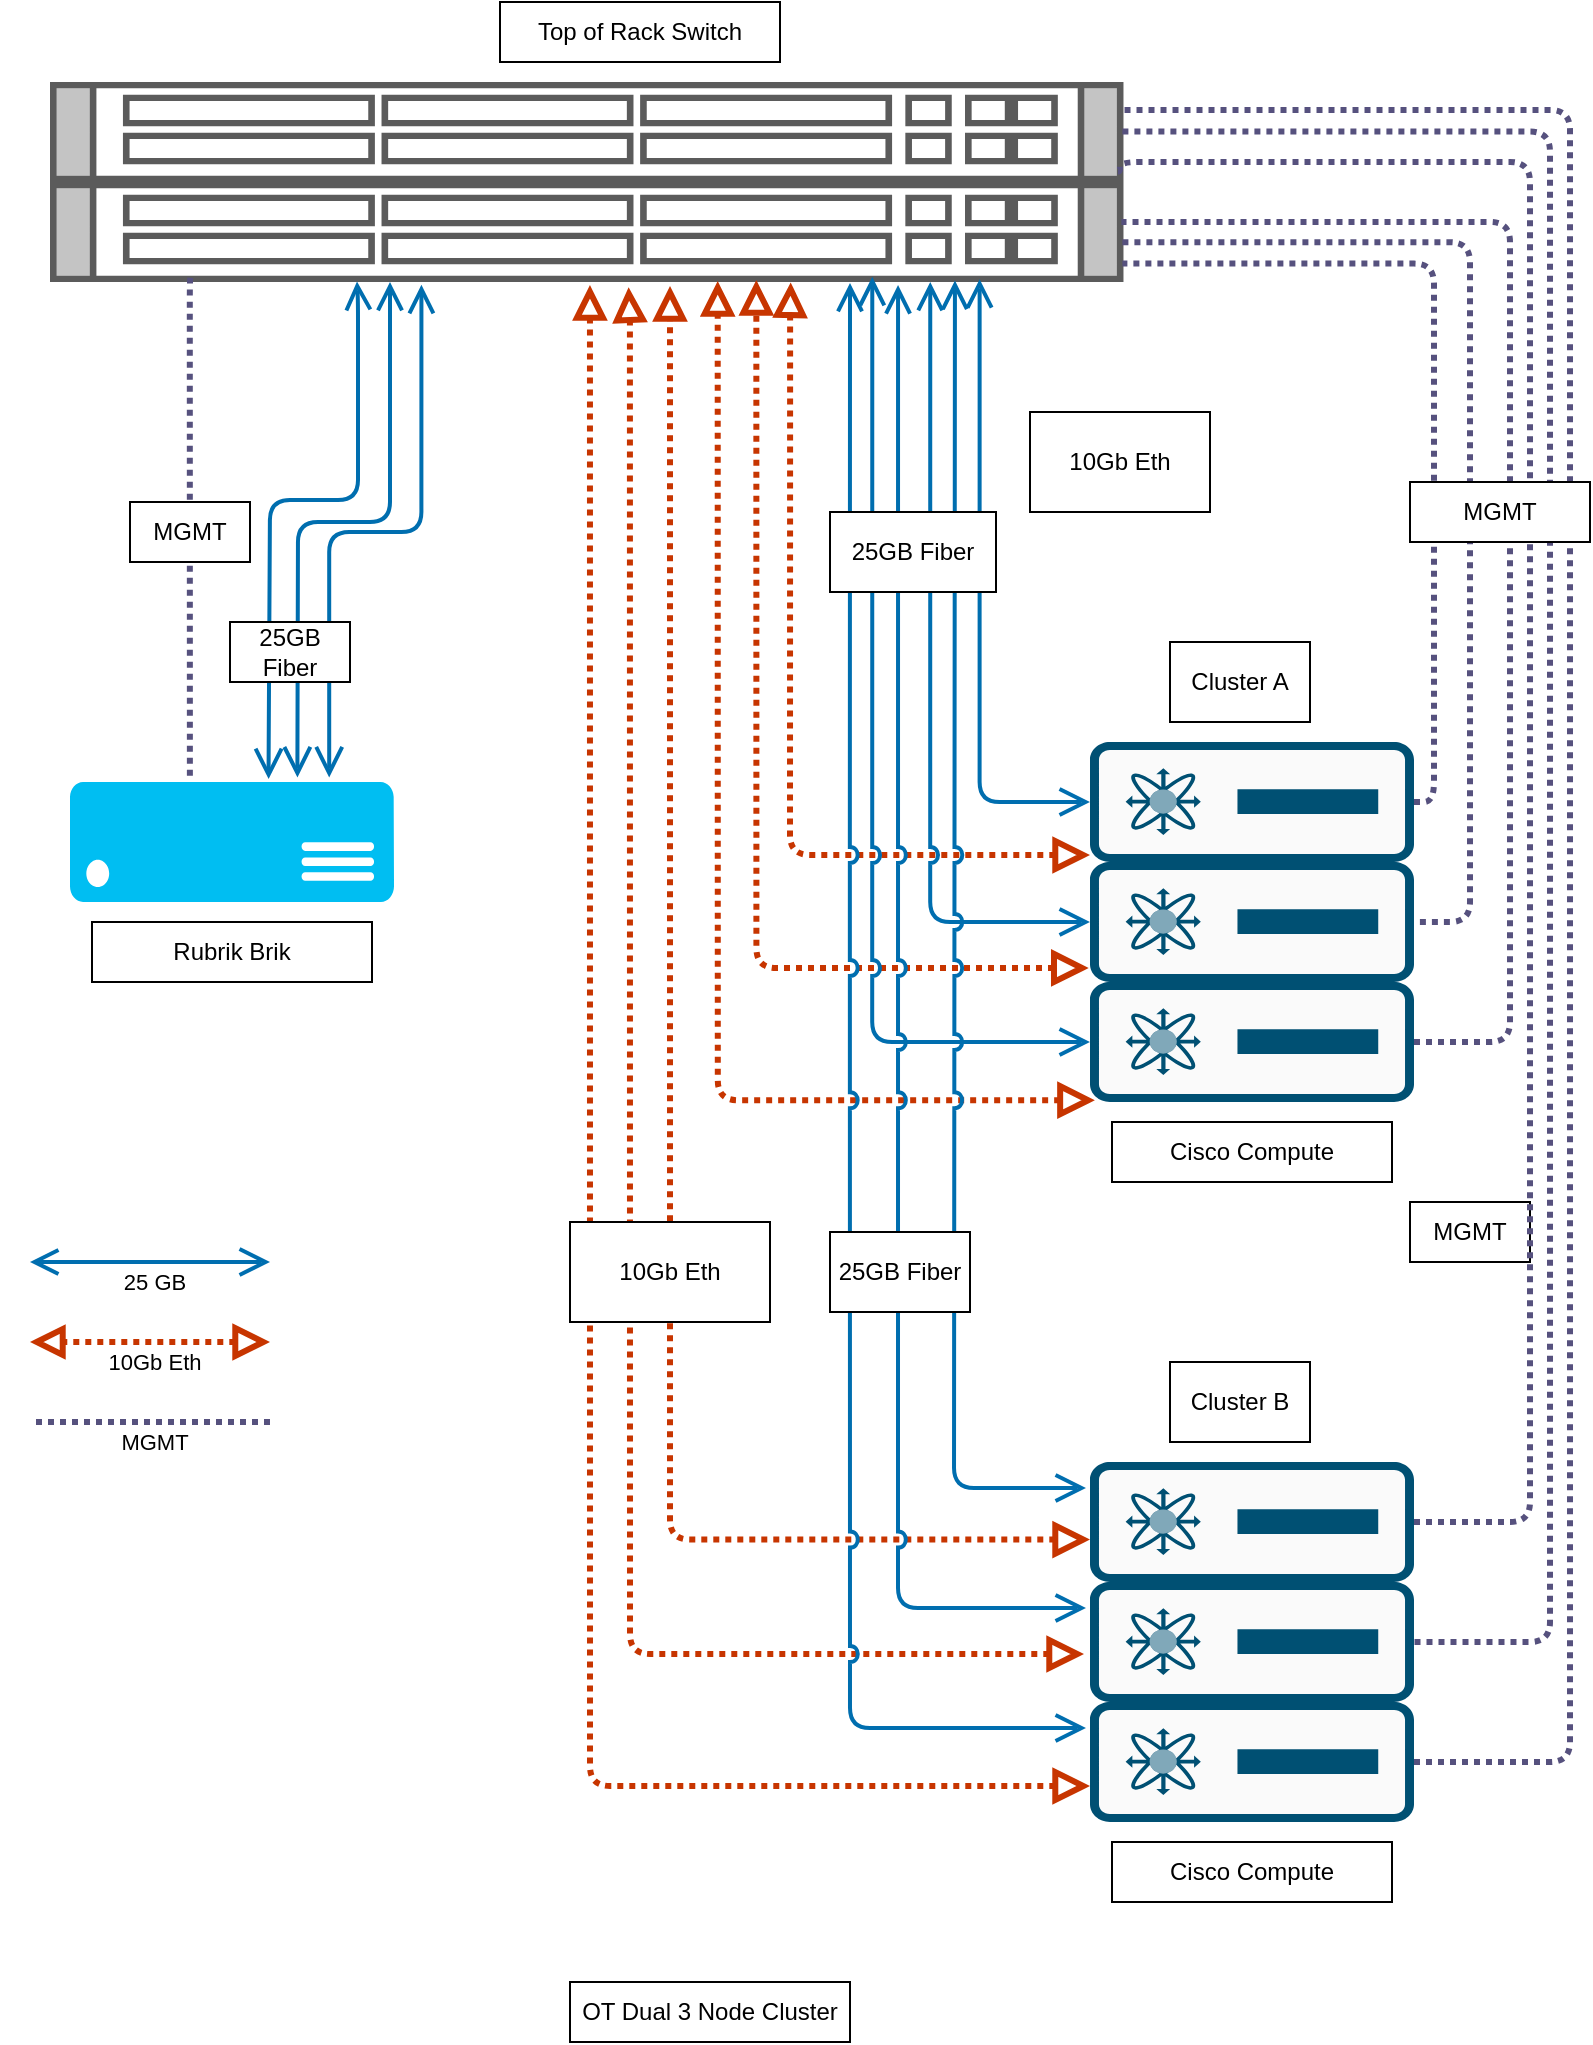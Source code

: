 <mxfile version="28.1.1" pages="2">
  <diagram name="Dual 3-Node Cluster" id="JNO7GrEvXTaNMITTnxWC">
    <mxGraphModel dx="5114" dy="1626" grid="1" gridSize="10" guides="1" tooltips="1" connect="1" arrows="1" fold="1" page="1" pageScale="1" pageWidth="850" pageHeight="1100" math="0" shadow="0">
      <root>
        <mxCell id="0" />
        <mxCell id="1" parent="0" />
        <mxCell id="u-dDMK2dxkakxFX6j91s-5" value="" style="shape=mxgraph.rack.cisco.cisco_catalyst_4948_switch;html=1;labelPosition=right;align=left;spacingLeft=15;dashed=0;shadow=0;fillColor=#ffffff;" parent="1" vertex="1">
          <mxGeometry x="60" y="140" width="536.74" height="50" as="geometry" />
        </mxCell>
        <mxCell id="u-dDMK2dxkakxFX6j91s-7" value="" style="sketch=0;points=[[0.015,0.015,0],[0.985,0.015,0],[0.985,0.985,0],[0.015,0.985,0],[0.25,0,0],[0.5,0,0],[0.75,0,0],[1,0.25,0],[1,0.5,0],[1,0.75,0],[0.75,1,0],[0.5,1,0],[0.25,1,0],[0,0.75,0],[0,0.5,0],[0,0.25,0]];verticalLabelPosition=bottom;html=1;verticalAlign=top;aspect=fixed;align=center;pointerEvents=1;shape=mxgraph.cisco19.rect;prIcon=ucs_c_series_server;fillColor=#FAFAFA;strokeColor=#005073;" parent="1" vertex="1">
          <mxGeometry x="580" y="480" width="162" height="60" as="geometry" />
        </mxCell>
        <mxCell id="u-dDMK2dxkakxFX6j91s-4" value="" style="verticalLabelPosition=bottom;html=1;verticalAlign=top;align=center;strokeColor=none;fillColor=#00BEF2;shape=mxgraph.azure.server;" parent="1" vertex="1">
          <mxGeometry x="70" y="440" width="162" height="60" as="geometry" />
        </mxCell>
        <mxCell id="u-dDMK2dxkakxFX6j91s-8" value="" style="sketch=0;points=[[0.015,0.015,0],[0.985,0.015,0],[0.985,0.985,0],[0.015,0.985,0],[0.25,0,0],[0.5,0,0],[0.75,0,0],[1,0.25,0],[1,0.5,0],[1,0.75,0],[0.75,1,0],[0.5,1,0],[0.25,1,0],[0,0.75,0],[0,0.5,0],[0,0.25,0]];verticalLabelPosition=bottom;html=1;verticalAlign=top;aspect=fixed;align=center;pointerEvents=1;shape=mxgraph.cisco19.rect;prIcon=ucs_c_series_server;fillColor=#FAFAFA;strokeColor=#005073;" parent="1" vertex="1">
          <mxGeometry x="580" y="420" width="162" height="60" as="geometry" />
        </mxCell>
        <mxCell id="u-dDMK2dxkakxFX6j91s-9" value="" style="sketch=0;points=[[0.015,0.015,0],[0.985,0.015,0],[0.985,0.985,0],[0.015,0.985,0],[0.25,0,0],[0.5,0,0],[0.75,0,0],[1,0.25,0],[1,0.5,0],[1,0.75,0],[0.75,1,0],[0.5,1,0],[0.25,1,0],[0,0.75,0],[0,0.5,0],[0,0.25,0]];verticalLabelPosition=bottom;html=1;verticalAlign=top;aspect=fixed;align=center;pointerEvents=1;shape=mxgraph.cisco19.rect;prIcon=ucs_c_series_server;fillColor=#FAFAFA;strokeColor=#005073;" parent="1" vertex="1">
          <mxGeometry x="580" y="540" width="162" height="60" as="geometry" />
        </mxCell>
        <mxCell id="u-dDMK2dxkakxFX6j91s-10" value="" style="endArrow=open;startArrow=open;html=1;rounded=1;fillColor=#1ba1e2;strokeColor=#006EAF;strokeWidth=2;startFill=0;endFill=0;elbow=vertical;entryX=0.346;entryY=1.028;entryDx=0;entryDy=0;entryPerimeter=0;edgeStyle=orthogonalEdgeStyle;flowAnimation=0;curved=0;startSize=11;endSize=10;sourcePerimeterSpacing=0;exitX=0.8;exitY=-0.038;exitDx=0;exitDy=0;exitPerimeter=0;" parent="1" source="u-dDMK2dxkakxFX6j91s-4" target="u-dDMK2dxkakxFX6j91s-5" edge="1">
          <mxGeometry width="50" height="50" relative="1" as="geometry">
            <mxPoint x="200" y="420" as="sourcePoint" />
            <mxPoint x="310" y="270" as="targetPoint" />
          </mxGeometry>
        </mxCell>
        <mxCell id="u-dDMK2dxkakxFX6j91s-21" value="" style="endArrow=none;startArrow=none;html=1;rounded=1;fillColor=#d0cee2;strokeColor=#56517e;strokeWidth=3;startFill=0;endFill=0;elbow=vertical;flowAnimation=0;entryX=0.999;entryY=0.816;entryDx=0;entryDy=0;entryPerimeter=0;startSize=11;endSize=10;sourcePerimeterSpacing=0;dashed=1;dashPattern=1 1;edgeStyle=orthogonalEdgeStyle;exitX=1;exitY=0.5;exitDx=0;exitDy=0;exitPerimeter=0;" parent="1" source="u-dDMK2dxkakxFX6j91s-8" target="u-dDMK2dxkakxFX6j91s-5" edge="1">
          <mxGeometry width="50" height="50" relative="1" as="geometry">
            <mxPoint x="760" y="300" as="sourcePoint" />
            <mxPoint x="640" y="300" as="targetPoint" />
          </mxGeometry>
        </mxCell>
        <mxCell id="u-dDMK2dxkakxFX6j91s-23" value="" style="endArrow=open;startArrow=open;html=1;rounded=1;fillColor=#1ba1e2;strokeColor=#006EAF;strokeWidth=2;startFill=0;endFill=0;elbow=vertical;flowAnimation=0;entryX=0.866;entryY=0.972;entryDx=0;entryDy=0;entryPerimeter=0;startSize=11;endSize=10;sourcePerimeterSpacing=0;" parent="1" edge="1">
          <mxGeometry width="50" height="50" relative="1" as="geometry">
            <mxPoint x="170" y="680" as="sourcePoint" />
            <mxPoint x="50" y="680" as="targetPoint" />
          </mxGeometry>
        </mxCell>
        <mxCell id="u-dDMK2dxkakxFX6j91s-24" value="25 GB" style="edgeLabel;html=1;align=center;verticalAlign=middle;resizable=0;points=[];" parent="u-dDMK2dxkakxFX6j91s-23" vertex="1" connectable="0">
          <mxGeometry x="0.267" y="-1" relative="1" as="geometry">
            <mxPoint x="18" y="11" as="offset" />
          </mxGeometry>
        </mxCell>
        <mxCell id="u-dDMK2dxkakxFX6j91s-25" value="" style="endArrow=block;startArrow=block;html=1;rounded=1;fillColor=#fa6800;strokeColor=#C73500;strokeWidth=3;startFill=0;endFill=0;elbow=vertical;flowAnimation=0;entryX=0.866;entryY=0.972;entryDx=0;entryDy=0;entryPerimeter=0;startSize=11;endSize=10;sourcePerimeterSpacing=0;dashed=1;dashPattern=1 1;" parent="1" edge="1">
          <mxGeometry width="50" height="50" relative="1" as="geometry">
            <mxPoint x="170" y="720" as="sourcePoint" />
            <mxPoint x="50" y="720" as="targetPoint" />
          </mxGeometry>
        </mxCell>
        <mxCell id="u-dDMK2dxkakxFX6j91s-26" value="10Gb Eth" style="edgeLabel;html=1;align=center;verticalAlign=middle;resizable=0;points=[];" parent="u-dDMK2dxkakxFX6j91s-25" vertex="1" connectable="0">
          <mxGeometry x="0.467" y="-3" relative="1" as="geometry">
            <mxPoint x="30" y="13" as="offset" />
          </mxGeometry>
        </mxCell>
        <mxCell id="u-dDMK2dxkakxFX6j91s-27" value="" style="endArrow=none;startArrow=none;html=1;rounded=1;fillColor=#d0cee2;strokeColor=#56517e;strokeWidth=3;startFill=0;endFill=0;elbow=vertical;flowAnimation=0;entryX=0.866;entryY=0.972;entryDx=0;entryDy=0;entryPerimeter=0;startSize=11;endSize=10;sourcePerimeterSpacing=0;dashed=1;dashPattern=1 1;" parent="1" edge="1">
          <mxGeometry width="50" height="50" relative="1" as="geometry">
            <mxPoint x="170" y="760" as="sourcePoint" />
            <mxPoint x="50" y="760" as="targetPoint" />
          </mxGeometry>
        </mxCell>
        <mxCell id="u-dDMK2dxkakxFX6j91s-28" value="MGMT" style="edgeLabel;html=1;align=center;verticalAlign=middle;resizable=0;points=[];" parent="u-dDMK2dxkakxFX6j91s-27" vertex="1" connectable="0">
          <mxGeometry x="0.467" y="-3" relative="1" as="geometry">
            <mxPoint x="30" y="13" as="offset" />
          </mxGeometry>
        </mxCell>
        <mxCell id="u-dDMK2dxkakxFX6j91s-29" value="" style="endArrow=none;startArrow=none;html=1;rounded=1;fillColor=#d0cee2;strokeColor=#56517e;strokeWidth=3;startFill=0;endFill=0;elbow=vertical;flowAnimation=0;entryX=1;entryY=0.5;entryDx=0;entryDy=0;entryPerimeter=0;startSize=11;endSize=10;sourcePerimeterSpacing=0;dashed=1;dashPattern=1 1;edgeStyle=orthogonalEdgeStyle;exitX=0.999;exitY=0.602;exitDx=0;exitDy=0;exitPerimeter=0;" parent="1" source="u-dDMK2dxkakxFX6j91s-5" target="u-dDMK2dxkakxFX6j91s-7" edge="1">
          <mxGeometry width="50" height="50" relative="1" as="geometry">
            <mxPoint x="835" y="714" as="sourcePoint" />
            <mxPoint x="690" y="440" as="targetPoint" />
            <Array as="points">
              <mxPoint x="770" y="170" />
              <mxPoint x="770" y="510" />
            </Array>
          </mxGeometry>
        </mxCell>
        <mxCell id="u-dDMK2dxkakxFX6j91s-30" value="" style="endArrow=none;startArrow=none;html=1;rounded=1;fillColor=#d0cee2;strokeColor=#56517e;strokeWidth=3;startFill=0;endFill=0;elbow=vertical;flowAnimation=0;entryX=0.998;entryY=0.405;entryDx=0;entryDy=0;entryPerimeter=0;startSize=11;endSize=10;sourcePerimeterSpacing=0;dashed=1;dashPattern=1 1;edgeStyle=orthogonalEdgeStyle;exitX=1;exitY=0.5;exitDx=0;exitDy=0;exitPerimeter=0;" parent="1" source="u-dDMK2dxkakxFX6j91s-9" target="u-dDMK2dxkakxFX6j91s-5" edge="1">
          <mxGeometry width="50" height="50" relative="1" as="geometry">
            <mxPoint x="760" y="530" as="sourcePoint" />
            <mxPoint x="905" y="873" as="targetPoint" />
            <Array as="points">
              <mxPoint x="790" y="570" />
              <mxPoint x="790" y="160" />
              <mxPoint x="596" y="160" />
            </Array>
          </mxGeometry>
        </mxCell>
        <mxCell id="u-dDMK2dxkakxFX6j91s-35" value="" style="endArrow=block;startArrow=block;html=1;rounded=1;fillColor=#fa6800;strokeColor=#C73500;strokeWidth=3;startFill=0;endFill=0;elbow=vertical;flowAnimation=0;startSize=11;endSize=10;sourcePerimeterSpacing=0;dashed=1;dashPattern=1 1;exitX=0.015;exitY=0.985;exitDx=0;exitDy=0;exitPerimeter=0;edgeStyle=orthogonalEdgeStyle;entryX=0.622;entryY=0.991;entryDx=0;entryDy=0;entryPerimeter=0;" parent="1" source="u-dDMK2dxkakxFX6j91s-9" target="u-dDMK2dxkakxFX6j91s-5" edge="1">
          <mxGeometry width="50" height="50" relative="1" as="geometry">
            <mxPoint x="610" y="700" as="sourcePoint" />
            <mxPoint x="420" y="600" as="targetPoint" />
            <Array as="points">
              <mxPoint x="394" y="599" />
            </Array>
          </mxGeometry>
        </mxCell>
        <mxCell id="u-dDMK2dxkakxFX6j91s-37" value="" style="endArrow=block;startArrow=block;html=1;rounded=1;fillColor=#fa6800;strokeColor=#C73500;strokeWidth=3;startFill=0;endFill=0;elbow=vertical;flowAnimation=0;startSize=11;endSize=10;sourcePerimeterSpacing=0;dashed=1;dashPattern=1 1;edgeStyle=orthogonalEdgeStyle;exitX=-0.004;exitY=0.883;exitDx=0;exitDy=0;exitPerimeter=0;jumpStyle=arc;jumpSize=8;entryX=0.658;entryY=0.981;entryDx=0;entryDy=0;entryPerimeter=0;" parent="1" source="u-dDMK2dxkakxFX6j91s-7" edge="1" target="u-dDMK2dxkakxFX6j91s-5">
          <mxGeometry width="50" height="50" relative="1" as="geometry">
            <mxPoint x="620" y="690" as="sourcePoint" />
            <mxPoint x="390" y="190" as="targetPoint" />
            <Array as="points">
              <mxPoint x="413" y="533" />
            </Array>
          </mxGeometry>
        </mxCell>
        <mxCell id="u-dDMK2dxkakxFX6j91s-39" value="" style="endArrow=block;startArrow=block;html=1;rounded=1;fillColor=#fa6800;strokeColor=#C73500;strokeWidth=3;startFill=0;endFill=0;elbow=vertical;flowAnimation=0;startSize=11;endSize=10;sourcePerimeterSpacing=0;dashed=1;dashPattern=1 1;edgeStyle=orthogonalEdgeStyle;exitX=-0.004;exitY=0.883;exitDx=0;exitDy=0;exitPerimeter=0;jumpStyle=arc;jumpSize=8;entryX=0.69;entryY=1.004;entryDx=0;entryDy=0;entryPerimeter=0;" parent="1" target="u-dDMK2dxkakxFX6j91s-5" edge="1">
          <mxGeometry width="50" height="50" relative="1" as="geometry">
            <mxPoint x="580" y="476.5" as="sourcePoint" />
            <mxPoint x="420" y="210" as="targetPoint" />
            <Array as="points">
              <mxPoint x="430" y="476" />
              <mxPoint x="430" y="210" />
              <mxPoint x="430" y="210" />
            </Array>
          </mxGeometry>
        </mxCell>
        <mxCell id="u-dDMK2dxkakxFX6j91s-44" value="Top of Rack Switch" style="text;html=1;align=center;verticalAlign=middle;whiteSpace=wrap;rounded=0;fillColor=default;strokeColor=default;" parent="1" vertex="1">
          <mxGeometry x="285" y="50" width="140" height="30" as="geometry" />
        </mxCell>
        <mxCell id="u-dDMK2dxkakxFX6j91s-45" value="Rubrik Brik" style="text;html=1;align=center;verticalAlign=middle;whiteSpace=wrap;rounded=0;fillColor=default;strokeColor=default;" parent="1" vertex="1">
          <mxGeometry x="81" y="510" width="140" height="30" as="geometry" />
        </mxCell>
        <mxCell id="u-dDMK2dxkakxFX6j91s-46" value="" style="endArrow=none;startArrow=none;html=1;rounded=1;fillColor=#d0cee2;strokeColor=#56517e;strokeWidth=3;startFill=0;endFill=0;elbow=vertical;flowAnimation=0;entryX=0.131;entryY=0.938;entryDx=0;entryDy=0;entryPerimeter=0;startSize=11;endSize=10;sourcePerimeterSpacing=0;dashed=1;dashPattern=1 1;edgeStyle=orthogonalEdgeStyle;exitX=0.37;exitY=-0.052;exitDx=0;exitDy=0;exitPerimeter=0;" parent="1" source="u-dDMK2dxkakxFX6j91s-4" target="u-dDMK2dxkakxFX6j91s-5" edge="1">
          <mxGeometry width="50" height="50" relative="1" as="geometry">
            <mxPoint x="266" y="459" as="sourcePoint" />
            <mxPoint x="120" y="190" as="targetPoint" />
            <Array as="points">
              <mxPoint x="130" y="190" />
              <mxPoint x="130" y="190" />
            </Array>
          </mxGeometry>
        </mxCell>
        <mxCell id="u-dDMK2dxkakxFX6j91s-47" value="MGMT" style="text;html=1;align=center;verticalAlign=middle;whiteSpace=wrap;rounded=0;fillColor=default;strokeColor=default;" parent="1" vertex="1">
          <mxGeometry x="100" y="300" width="60" height="30" as="geometry" />
        </mxCell>
        <mxCell id="u-dDMK2dxkakxFX6j91s-48" value="Cisco Compute" style="text;html=1;align=center;verticalAlign=middle;whiteSpace=wrap;rounded=0;fillColor=default;strokeColor=default;" parent="1" vertex="1">
          <mxGeometry x="591" y="610" width="140" height="30" as="geometry" />
        </mxCell>
        <mxCell id="ay5W3y9Yk8GJj0EnloQ6-1" value="" style="endArrow=open;startArrow=open;html=1;rounded=1;fillColor=#1ba1e2;strokeColor=#006EAF;strokeWidth=2;startFill=0;endFill=0;elbow=vertical;edgeStyle=orthogonalEdgeStyle;flowAnimation=0;curved=0;startSize=11;endSize=10;sourcePerimeterSpacing=0;exitX=0.702;exitY=-0.038;exitDx=0;exitDy=0;exitPerimeter=0;" edge="1" parent="1" source="u-dDMK2dxkakxFX6j91s-4">
          <mxGeometry width="50" height="50" relative="1" as="geometry">
            <mxPoint x="180" y="430" as="sourcePoint" />
            <mxPoint x="230" y="190" as="targetPoint" />
            <Array as="points">
              <mxPoint x="184" y="430" />
              <mxPoint x="184" y="430" />
              <mxPoint x="184" y="310" />
              <mxPoint x="230" y="310" />
            </Array>
          </mxGeometry>
        </mxCell>
        <mxCell id="ay5W3y9Yk8GJj0EnloQ6-2" value="" style="endArrow=open;startArrow=open;html=1;rounded=1;fillColor=#1ba1e2;strokeColor=#006EAF;strokeWidth=2;startFill=0;endFill=0;elbow=vertical;entryX=0.286;entryY=0.995;entryDx=0;entryDy=0;entryPerimeter=0;edgeStyle=orthogonalEdgeStyle;flowAnimation=0;curved=0;startSize=11;endSize=10;sourcePerimeterSpacing=0;exitX=0.613;exitY=-0.024;exitDx=0;exitDy=0;exitPerimeter=0;" edge="1" parent="1" source="u-dDMK2dxkakxFX6j91s-4" target="u-dDMK2dxkakxFX6j91s-5">
          <mxGeometry width="50" height="50" relative="1" as="geometry">
            <mxPoint x="160" y="429" as="sourcePoint" />
            <mxPoint x="210" y="190" as="targetPoint" />
            <Array as="points">
              <mxPoint x="169" y="430" />
              <mxPoint x="170" y="430" />
              <mxPoint x="170" y="299" />
              <mxPoint x="214" y="299" />
              <mxPoint x="214" y="200" />
              <mxPoint x="214" y="200" />
            </Array>
          </mxGeometry>
        </mxCell>
        <mxCell id="u-dDMK2dxkakxFX6j91s-32" value="25GB Fiber" style="text;html=1;align=center;verticalAlign=middle;whiteSpace=wrap;rounded=0;fillColor=default;strokeColor=default;" parent="1" vertex="1">
          <mxGeometry x="150" y="360" width="60" height="30" as="geometry" />
        </mxCell>
        <mxCell id="ay5W3y9Yk8GJj0EnloQ6-3" value="Cluster A" style="text;html=1;align=center;verticalAlign=middle;whiteSpace=wrap;rounded=0;rotation=0;fillColor=default;strokeColor=default;" vertex="1" parent="1">
          <mxGeometry x="620" y="370" width="70" height="40" as="geometry" />
        </mxCell>
        <mxCell id="ay5W3y9Yk8GJj0EnloQ6-4" value="" style="sketch=0;points=[[0.015,0.015,0],[0.985,0.015,0],[0.985,0.985,0],[0.015,0.985,0],[0.25,0,0],[0.5,0,0],[0.75,0,0],[1,0.25,0],[1,0.5,0],[1,0.75,0],[0.75,1,0],[0.5,1,0],[0.25,1,0],[0,0.75,0],[0,0.5,0],[0,0.25,0]];verticalLabelPosition=bottom;html=1;verticalAlign=top;aspect=fixed;align=center;pointerEvents=1;shape=mxgraph.cisco19.rect;prIcon=ucs_c_series_server;fillColor=#FAFAFA;strokeColor=#005073;" vertex="1" parent="1">
          <mxGeometry x="580" y="840" width="162" height="60" as="geometry" />
        </mxCell>
        <mxCell id="ay5W3y9Yk8GJj0EnloQ6-5" value="" style="sketch=0;points=[[0.015,0.015,0],[0.985,0.015,0],[0.985,0.985,0],[0.015,0.985,0],[0.25,0,0],[0.5,0,0],[0.75,0,0],[1,0.25,0],[1,0.5,0],[1,0.75,0],[0.75,1,0],[0.5,1,0],[0.25,1,0],[0,0.75,0],[0,0.5,0],[0,0.25,0]];verticalLabelPosition=bottom;html=1;verticalAlign=top;aspect=fixed;align=center;pointerEvents=1;shape=mxgraph.cisco19.rect;prIcon=ucs_c_series_server;fillColor=#FAFAFA;strokeColor=#005073;" vertex="1" parent="1">
          <mxGeometry x="580" y="780" width="162" height="60" as="geometry" />
        </mxCell>
        <mxCell id="ay5W3y9Yk8GJj0EnloQ6-6" value="" style="sketch=0;points=[[0.015,0.015,0],[0.985,0.015,0],[0.985,0.985,0],[0.015,0.985,0],[0.25,0,0],[0.5,0,0],[0.75,0,0],[1,0.25,0],[1,0.5,0],[1,0.75,0],[0.75,1,0],[0.5,1,0],[0.25,1,0],[0,0.75,0],[0,0.5,0],[0,0.25,0]];verticalLabelPosition=bottom;html=1;verticalAlign=top;aspect=fixed;align=center;pointerEvents=1;shape=mxgraph.cisco19.rect;prIcon=ucs_c_series_server;fillColor=#FAFAFA;strokeColor=#005073;" vertex="1" parent="1">
          <mxGeometry x="580" y="900" width="162" height="60" as="geometry" />
        </mxCell>
        <mxCell id="ay5W3y9Yk8GJj0EnloQ6-8" value="MGMT" style="text;html=1;align=center;verticalAlign=middle;whiteSpace=wrap;rounded=0;fillColor=default;strokeColor=default;" vertex="1" parent="1">
          <mxGeometry x="740" y="650" width="60" height="30" as="geometry" />
        </mxCell>
        <mxCell id="ay5W3y9Yk8GJj0EnloQ6-10" value="Cisco Compute" style="text;html=1;align=center;verticalAlign=middle;whiteSpace=wrap;rounded=0;fillColor=default;strokeColor=default;" vertex="1" parent="1">
          <mxGeometry x="591" y="970" width="140" height="30" as="geometry" />
        </mxCell>
        <mxCell id="ay5W3y9Yk8GJj0EnloQ6-11" value="Cluster B" style="text;html=1;align=center;verticalAlign=middle;whiteSpace=wrap;rounded=0;rotation=0;fillColor=default;strokeColor=default;" vertex="1" parent="1">
          <mxGeometry x="620" y="730" width="70" height="40" as="geometry" />
        </mxCell>
        <mxCell id="ay5W3y9Yk8GJj0EnloQ6-15" value="" style="endArrow=block;startArrow=block;html=1;rounded=1;fillColor=#fa6800;strokeColor=#C73500;strokeWidth=3;startFill=0;endFill=0;elbow=vertical;flowAnimation=0;startSize=11;endSize=10;sourcePerimeterSpacing=0;dashed=1;dashPattern=1 1;exitX=0.015;exitY=0.985;exitDx=0;exitDy=0;exitPerimeter=0;edgeStyle=orthogonalEdgeStyle;entryX=0.503;entryY=1.031;entryDx=0;entryDy=0;entryPerimeter=0;" edge="1" parent="1" target="u-dDMK2dxkakxFX6j91s-5">
          <mxGeometry width="50" height="50" relative="1" as="geometry">
            <mxPoint x="580" y="942" as="sourcePoint" />
            <mxPoint x="348" y="534" as="targetPoint" />
            <Array as="points">
              <mxPoint x="330" y="942" />
            </Array>
          </mxGeometry>
        </mxCell>
        <mxCell id="ay5W3y9Yk8GJj0EnloQ6-16" value="" style="endArrow=block;startArrow=block;html=1;rounded=1;fillColor=#fa6800;strokeColor=#C73500;strokeWidth=3;startFill=0;endFill=0;elbow=vertical;flowAnimation=0;startSize=11;endSize=10;sourcePerimeterSpacing=0;dashed=1;dashPattern=1 1;edgeStyle=orthogonalEdgeStyle;exitX=-0.004;exitY=0.883;exitDx=0;exitDy=0;exitPerimeter=0;jumpStyle=arc;jumpSize=8;entryX=0.539;entryY=1.053;entryDx=0;entryDy=0;entryPerimeter=0;" edge="1" parent="1" target="u-dDMK2dxkakxFX6j91s-5">
          <mxGeometry width="50" height="50" relative="1" as="geometry">
            <mxPoint x="577" y="876" as="sourcePoint" />
            <mxPoint x="290" y="260" as="targetPoint" />
            <Array as="points">
              <mxPoint x="350" y="876" />
              <mxPoint x="350" y="210" />
              <mxPoint x="349" y="210" />
            </Array>
          </mxGeometry>
        </mxCell>
        <mxCell id="ay5W3y9Yk8GJj0EnloQ6-17" value="" style="endArrow=block;startArrow=block;html=1;rounded=1;fillColor=#fa6800;strokeColor=#C73500;strokeWidth=3;startFill=0;endFill=0;elbow=vertical;flowAnimation=0;startSize=11;endSize=10;sourcePerimeterSpacing=0;dashed=1;dashPattern=1 1;edgeStyle=orthogonalEdgeStyle;exitX=-0.004;exitY=0.883;exitDx=0;exitDy=0;exitPerimeter=0;jumpStyle=arc;jumpSize=8;" edge="1" parent="1">
          <mxGeometry width="50" height="50" relative="1" as="geometry">
            <mxPoint x="580" y="818.8" as="sourcePoint" />
            <mxPoint x="370" y="192" as="targetPoint" />
            <Array as="points">
              <mxPoint x="370" y="819" />
            </Array>
          </mxGeometry>
        </mxCell>
        <mxCell id="u-dDMK2dxkakxFX6j91s-43" value="10Gb Eth" style="text;html=1;align=center;verticalAlign=middle;whiteSpace=wrap;rounded=0;fillColor=default;strokeColor=default;" parent="1" vertex="1">
          <mxGeometry x="550" y="255" width="90" height="50" as="geometry" />
        </mxCell>
        <mxCell id="ay5W3y9Yk8GJj0EnloQ6-9" value="10Gb Eth" style="text;html=1;align=center;verticalAlign=middle;whiteSpace=wrap;rounded=0;fillColor=default;strokeColor=default;" vertex="1" parent="1">
          <mxGeometry x="320" y="660" width="100" height="50" as="geometry" />
        </mxCell>
        <mxCell id="u-dDMK2dxkakxFX6j91s-11" value="" style="endArrow=open;startArrow=open;html=1;rounded=1;fillColor=#1ba1e2;strokeColor=#006EAF;strokeWidth=2;startFill=0;endFill=0;elbow=vertical;edgeStyle=orthogonalEdgeStyle;flowAnimation=0;curved=0;exitX=0;exitY=0.5;exitDx=0;exitDy=0;exitPerimeter=0;entryX=0.866;entryY=0.972;entryDx=0;entryDy=0;entryPerimeter=0;startSize=11;endSize=10;sourcePerimeterSpacing=0;" parent="1" source="u-dDMK2dxkakxFX6j91s-8" target="u-dDMK2dxkakxFX6j91s-5" edge="1">
          <mxGeometry width="50" height="50" relative="1" as="geometry">
            <mxPoint x="300" y="565" as="sourcePoint" />
            <mxPoint x="370" y="210" as="targetPoint" />
          </mxGeometry>
        </mxCell>
        <mxCell id="u-dDMK2dxkakxFX6j91s-12" value="" style="endArrow=open;startArrow=open;html=1;rounded=1;fillColor=#1ba1e2;strokeColor=#006EAF;strokeWidth=2;startFill=0;endFill=0;elbow=vertical;edgeStyle=orthogonalEdgeStyle;flowAnimation=0;curved=0;exitX=0;exitY=0.5;exitDx=0;exitDy=0;exitPerimeter=0;entryX=0.82;entryY=1;entryDx=0;entryDy=0;entryPerimeter=0;startSize=11;endSize=10;sourcePerimeterSpacing=0;jumpStyle=arc;" parent="1" source="u-dDMK2dxkakxFX6j91s-7" target="u-dDMK2dxkakxFX6j91s-5" edge="1">
          <mxGeometry width="50" height="50" relative="1" as="geometry">
            <mxPoint x="475" y="621" as="sourcePoint" />
            <mxPoint x="420" y="360" as="targetPoint" />
          </mxGeometry>
        </mxCell>
        <mxCell id="u-dDMK2dxkakxFX6j91s-13" value="" style="endArrow=open;startArrow=open;html=1;rounded=1;fillColor=#1ba1e2;strokeColor=#006EAF;strokeWidth=2;startFill=0;endFill=0;elbow=vertical;edgeStyle=orthogonalEdgeStyle;flowAnimation=0;curved=0;exitX=0;exitY=0.5;exitDx=0;exitDy=0;exitPerimeter=0;entryX=0.766;entryY=0.948;entryDx=0;entryDy=0;entryPerimeter=0;startSize=11;endSize=10;sourcePerimeterSpacing=0;jumpStyle=arc;" parent="1" source="u-dDMK2dxkakxFX6j91s-9" target="u-dDMK2dxkakxFX6j91s-5" edge="1">
          <mxGeometry width="50" height="50" relative="1" as="geometry">
            <mxPoint x="530" y="850" as="sourcePoint" />
            <mxPoint x="470" y="340" as="targetPoint" />
          </mxGeometry>
        </mxCell>
        <mxCell id="ay5W3y9Yk8GJj0EnloQ6-12" value="" style="endArrow=open;startArrow=open;html=1;rounded=1;fillColor=#1ba1e2;strokeColor=#006EAF;strokeWidth=2;startFill=0;endFill=0;elbow=vertical;edgeStyle=orthogonalEdgeStyle;flowAnimation=0;curved=0;exitX=0;exitY=0.5;exitDx=0;exitDy=0;exitPerimeter=0;entryX=0.843;entryY=0.986;entryDx=0;entryDy=0;entryPerimeter=0;startSize=11;endSize=10;sourcePerimeterSpacing=0;jumpStyle=arc;" edge="1" parent="1" target="u-dDMK2dxkakxFX6j91s-5">
          <mxGeometry width="50" height="50" relative="1" as="geometry">
            <mxPoint x="578" y="793" as="sourcePoint" />
            <mxPoint x="523" y="532" as="targetPoint" />
            <Array as="points">
              <mxPoint x="512" y="793" />
              <mxPoint x="512" y="492" />
            </Array>
          </mxGeometry>
        </mxCell>
        <mxCell id="ay5W3y9Yk8GJj0EnloQ6-13" value="" style="endArrow=open;startArrow=open;html=1;rounded=1;fillColor=#1ba1e2;strokeColor=#006EAF;strokeWidth=2;startFill=0;endFill=0;elbow=vertical;edgeStyle=orthogonalEdgeStyle;flowAnimation=0;curved=0;exitX=0;exitY=0.5;exitDx=0;exitDy=0;exitPerimeter=0;entryX=0.79;entryY=1.031;entryDx=0;entryDy=0;entryPerimeter=0;startSize=11;endSize=10;sourcePerimeterSpacing=0;jumpStyle=arc;" edge="1" parent="1" target="u-dDMK2dxkakxFX6j91s-5">
          <mxGeometry width="50" height="50" relative="1" as="geometry">
            <mxPoint x="578" y="853" as="sourcePoint" />
            <mxPoint x="498" y="533" as="targetPoint" />
            <Array as="points">
              <mxPoint x="484" y="853" />
            </Array>
          </mxGeometry>
        </mxCell>
        <mxCell id="ay5W3y9Yk8GJj0EnloQ6-14" value="" style="endArrow=open;startArrow=open;html=1;rounded=1;fillColor=#1ba1e2;strokeColor=#006EAF;strokeWidth=2;startFill=0;endFill=0;elbow=vertical;edgeStyle=orthogonalEdgeStyle;flowAnimation=0;curved=0;exitX=0;exitY=0.5;exitDx=0;exitDy=0;exitPerimeter=0;entryX=0.745;entryY=1.009;entryDx=0;entryDy=0;entryPerimeter=0;startSize=11;endSize=10;sourcePerimeterSpacing=0;jumpStyle=arc;" edge="1" parent="1" target="u-dDMK2dxkakxFX6j91s-5">
          <mxGeometry width="50" height="50" relative="1" as="geometry">
            <mxPoint x="578" y="913" as="sourcePoint" />
            <mxPoint x="469" y="530" as="targetPoint" />
            <Array as="points">
              <mxPoint x="460" y="913" />
              <mxPoint x="460" y="191" />
            </Array>
          </mxGeometry>
        </mxCell>
        <mxCell id="ay5W3y9Yk8GJj0EnloQ6-7" value="25GB Fiber" style="text;html=1;align=center;verticalAlign=middle;whiteSpace=wrap;rounded=0;rotation=0;fillColor=default;strokeColor=default;" vertex="1" parent="1">
          <mxGeometry x="450" y="665" width="70" height="40" as="geometry" />
        </mxCell>
        <mxCell id="u-dDMK2dxkakxFX6j91s-33" value="25GB Fiber" style="text;html=1;align=center;verticalAlign=middle;whiteSpace=wrap;rounded=0;rotation=0;fillColor=default;strokeColor=default;" parent="1" vertex="1">
          <mxGeometry x="450" y="305" width="83" height="40" as="geometry" />
        </mxCell>
        <mxCell id="BGFbpP8tOCRk9GAPm7Wv-1" value="" style="shape=mxgraph.rack.cisco.cisco_catalyst_4948_switch;html=1;labelPosition=right;align=left;spacingLeft=15;dashed=0;shadow=0;fillColor=#ffffff;" vertex="1" parent="1">
          <mxGeometry x="60" y="90" width="536.74" height="50" as="geometry" />
        </mxCell>
        <mxCell id="BGFbpP8tOCRk9GAPm7Wv-2" value="OT Dual 3 Node Cluster" style="text;html=1;align=center;verticalAlign=middle;whiteSpace=wrap;rounded=0;fillColor=default;strokeColor=default;" vertex="1" parent="1">
          <mxGeometry x="320" y="1040" width="140" height="30" as="geometry" />
        </mxCell>
        <mxCell id="BGFbpP8tOCRk9GAPm7Wv-7" value="" style="endArrow=none;startArrow=none;html=1;rounded=1;fillColor=#d0cee2;strokeColor=#56517e;strokeWidth=3;startFill=0;endFill=0;elbow=vertical;flowAnimation=0;entryX=1.001;entryY=0.28;entryDx=0;entryDy=0;entryPerimeter=0;startSize=11;endSize=10;sourcePerimeterSpacing=0;dashed=1;dashPattern=1 1;edgeStyle=orthogonalEdgeStyle;exitX=1;exitY=0.5;exitDx=0;exitDy=0;exitPerimeter=0;" edge="1" parent="1" source="ay5W3y9Yk8GJj0EnloQ6-6" target="BGFbpP8tOCRk9GAPm7Wv-1">
          <mxGeometry width="50" height="50" relative="1" as="geometry">
            <mxPoint x="1466" y="1019" as="sourcePoint" />
            <mxPoint x="1320" y="750" as="targetPoint" />
            <Array as="points">
              <mxPoint x="820" y="930" />
              <mxPoint x="820" y="104" />
            </Array>
          </mxGeometry>
        </mxCell>
        <mxCell id="BGFbpP8tOCRk9GAPm7Wv-8" value="" style="endArrow=none;startArrow=none;html=1;rounded=1;fillColor=#d0cee2;strokeColor=#56517e;strokeWidth=3;startFill=0;endFill=0;elbow=vertical;flowAnimation=0;entryX=1;entryY=0.5;entryDx=0;entryDy=0;entryPerimeter=0;startSize=11;endSize=10;sourcePerimeterSpacing=0;dashed=1;dashPattern=1 1;edgeStyle=orthogonalEdgeStyle;exitX=0.999;exitY=0.495;exitDx=0;exitDy=0;exitPerimeter=0;" edge="1" parent="1" source="BGFbpP8tOCRk9GAPm7Wv-1" target="ay5W3y9Yk8GJj0EnloQ6-4">
          <mxGeometry width="50" height="50" relative="1" as="geometry">
            <mxPoint x="1140" y="890" as="sourcePoint" />
            <mxPoint x="1276" y="1230" as="targetPoint" />
            <Array as="points">
              <mxPoint x="810" y="115" />
              <mxPoint x="810" y="870" />
            </Array>
          </mxGeometry>
        </mxCell>
        <mxCell id="BGFbpP8tOCRk9GAPm7Wv-9" value="" style="endArrow=none;startArrow=none;html=1;rounded=1;fillColor=#d0cee2;strokeColor=#56517e;strokeWidth=3;startFill=0;endFill=0;elbow=vertical;flowAnimation=0;entryX=0.993;entryY=0.895;entryDx=0;entryDy=0;entryPerimeter=0;startSize=11;endSize=10;sourcePerimeterSpacing=0;dashed=1;dashPattern=1 1;edgeStyle=orthogonalEdgeStyle;exitX=1;exitY=0.5;exitDx=0;exitDy=0;exitPerimeter=0;" edge="1" parent="1" source="ay5W3y9Yk8GJj0EnloQ6-5" target="BGFbpP8tOCRk9GAPm7Wv-1">
          <mxGeometry width="50" height="50" relative="1" as="geometry">
            <mxPoint x="896" y="1210" as="sourcePoint" />
            <mxPoint x="750" y="800" as="targetPoint" />
            <Array as="points">
              <mxPoint x="800" y="810" />
              <mxPoint x="800" y="130" />
              <mxPoint x="595" y="130" />
              <mxPoint x="595" y="135" />
            </Array>
          </mxGeometry>
        </mxCell>
        <mxCell id="u-dDMK2dxkakxFX6j91s-34" value="MGMT" style="text;html=1;align=center;verticalAlign=middle;whiteSpace=wrap;rounded=0;fillColor=default;strokeColor=default;" parent="1" vertex="1">
          <mxGeometry x="740" y="290" width="90" height="30" as="geometry" />
        </mxCell>
      </root>
    </mxGraphModel>
  </diagram>
  <diagram id="BWozl4RXCIxYTYR7oQvq" name="3 Node Cluster">
    <mxGraphModel dx="2388" dy="853" grid="1" gridSize="10" guides="1" tooltips="1" connect="1" arrows="1" fold="1" page="1" pageScale="1" pageWidth="850" pageHeight="1100" math="0" shadow="0">
      <root>
        <mxCell id="0" />
        <mxCell id="1" parent="0" />
        <mxCell id="-Kn8Bb6TqAL43-KgZQqI-1" value="" style="shape=mxgraph.rack.cisco.cisco_catalyst_4948_switch;html=1;labelPosition=right;align=left;spacingLeft=15;dashed=0;shadow=0;fillColor=#ffffff;" vertex="1" parent="1">
          <mxGeometry x="50" y="70" width="536.74" height="50" as="geometry" />
        </mxCell>
        <mxCell id="-Kn8Bb6TqAL43-KgZQqI-2" value="" style="sketch=0;points=[[0.015,0.015,0],[0.985,0.015,0],[0.985,0.985,0],[0.015,0.985,0],[0.25,0,0],[0.5,0,0],[0.75,0,0],[1,0.25,0],[1,0.5,0],[1,0.75,0],[0.75,1,0],[0.5,1,0],[0.25,1,0],[0,0.75,0],[0,0.5,0],[0,0.25,0]];verticalLabelPosition=bottom;html=1;verticalAlign=top;aspect=fixed;align=center;pointerEvents=1;shape=mxgraph.cisco19.rect;prIcon=ucs_c_series_server;fillColor=#FAFAFA;strokeColor=#005073;" vertex="1" parent="1">
          <mxGeometry x="570" y="410" width="162" height="60" as="geometry" />
        </mxCell>
        <mxCell id="-Kn8Bb6TqAL43-KgZQqI-3" value="" style="verticalLabelPosition=bottom;html=1;verticalAlign=top;align=center;strokeColor=none;fillColor=#00BEF2;shape=mxgraph.azure.server;" vertex="1" parent="1">
          <mxGeometry x="60" y="370" width="162" height="60" as="geometry" />
        </mxCell>
        <mxCell id="-Kn8Bb6TqAL43-KgZQqI-4" value="" style="sketch=0;points=[[0.015,0.015,0],[0.985,0.015,0],[0.985,0.985,0],[0.015,0.985,0],[0.25,0,0],[0.5,0,0],[0.75,0,0],[1,0.25,0],[1,0.5,0],[1,0.75,0],[0.75,1,0],[0.5,1,0],[0.25,1,0],[0,0.75,0],[0,0.5,0],[0,0.25,0]];verticalLabelPosition=bottom;html=1;verticalAlign=top;aspect=fixed;align=center;pointerEvents=1;shape=mxgraph.cisco19.rect;prIcon=ucs_c_series_server;fillColor=#FAFAFA;strokeColor=#005073;" vertex="1" parent="1">
          <mxGeometry x="570" y="350" width="162" height="60" as="geometry" />
        </mxCell>
        <mxCell id="-Kn8Bb6TqAL43-KgZQqI-5" value="" style="sketch=0;points=[[0.015,0.015,0],[0.985,0.015,0],[0.985,0.985,0],[0.015,0.985,0],[0.25,0,0],[0.5,0,0],[0.75,0,0],[1,0.25,0],[1,0.5,0],[1,0.75,0],[0.75,1,0],[0.5,1,0],[0.25,1,0],[0,0.75,0],[0,0.5,0],[0,0.25,0]];verticalLabelPosition=bottom;html=1;verticalAlign=top;aspect=fixed;align=center;pointerEvents=1;shape=mxgraph.cisco19.rect;prIcon=ucs_c_series_server;fillColor=#FAFAFA;strokeColor=#005073;" vertex="1" parent="1">
          <mxGeometry x="570" y="470" width="162" height="60" as="geometry" />
        </mxCell>
        <mxCell id="-Kn8Bb6TqAL43-KgZQqI-7" value="" style="endArrow=open;startArrow=open;html=1;rounded=1;fillColor=#1ba1e2;strokeColor=#006EAF;strokeWidth=2;startFill=0;endFill=0;elbow=vertical;edgeStyle=orthogonalEdgeStyle;flowAnimation=0;curved=0;exitX=0;exitY=0.5;exitDx=0;exitDy=0;exitPerimeter=0;entryX=0.985;entryY=0.03;entryDx=0;entryDy=0;entryPerimeter=0;startSize=11;endSize=10;sourcePerimeterSpacing=0;" edge="1" parent="1" source="-Kn8Bb6TqAL43-KgZQqI-4" target="-Kn8Bb6TqAL43-KgZQqI-3">
          <mxGeometry width="50" height="50" relative="1" as="geometry">
            <mxPoint x="290" y="495" as="sourcePoint" />
            <mxPoint x="360" y="140" as="targetPoint" />
            <Array as="points">
              <mxPoint x="280" y="380" />
              <mxPoint x="280" y="372" />
            </Array>
          </mxGeometry>
        </mxCell>
        <mxCell id="-Kn8Bb6TqAL43-KgZQqI-8" value="" style="endArrow=open;startArrow=open;html=1;rounded=1;fillColor=#1ba1e2;strokeColor=#006EAF;strokeWidth=2;startFill=0;endFill=0;elbow=vertical;edgeStyle=orthogonalEdgeStyle;flowAnimation=0;curved=0;exitX=0;exitY=0.5;exitDx=0;exitDy=0;exitPerimeter=0;entryX=1;entryY=0.5;entryDx=0;entryDy=0;entryPerimeter=0;startSize=11;endSize=10;sourcePerimeterSpacing=0;" edge="1" parent="1" source="-Kn8Bb6TqAL43-KgZQqI-2" target="-Kn8Bb6TqAL43-KgZQqI-3">
          <mxGeometry width="50" height="50" relative="1" as="geometry">
            <mxPoint x="465" y="551" as="sourcePoint" />
            <mxPoint x="410" y="290" as="targetPoint" />
            <Array as="points">
              <mxPoint x="260" y="440" />
              <mxPoint x="260" y="400" />
            </Array>
          </mxGeometry>
        </mxCell>
        <mxCell id="-Kn8Bb6TqAL43-KgZQqI-9" value="" style="endArrow=open;startArrow=open;html=1;rounded=1;fillColor=#1ba1e2;strokeColor=#006EAF;strokeWidth=2;startFill=0;endFill=0;elbow=vertical;edgeStyle=orthogonalEdgeStyle;flowAnimation=0;curved=0;exitX=0;exitY=0.5;exitDx=0;exitDy=0;exitPerimeter=0;entryX=0.985;entryY=0.97;entryDx=0;entryDy=0;entryPerimeter=0;startSize=11;endSize=10;sourcePerimeterSpacing=0;" edge="1" parent="1" source="-Kn8Bb6TqAL43-KgZQqI-5" target="-Kn8Bb6TqAL43-KgZQqI-3">
          <mxGeometry width="50" height="50" relative="1" as="geometry">
            <mxPoint x="520" y="780" as="sourcePoint" />
            <mxPoint x="460" y="270" as="targetPoint" />
            <Array as="points">
              <mxPoint x="250" y="500" />
              <mxPoint x="250" y="428" />
              <mxPoint x="240" y="428" />
            </Array>
          </mxGeometry>
        </mxCell>
        <mxCell id="-Kn8Bb6TqAL43-KgZQqI-10" value="" style="endArrow=none;startArrow=none;html=1;rounded=1;fillColor=#d0cee2;strokeColor=#56517e;strokeWidth=3;startFill=0;endFill=0;elbow=vertical;flowAnimation=0;entryX=0.999;entryY=0.816;entryDx=0;entryDy=0;entryPerimeter=0;startSize=11;endSize=10;sourcePerimeterSpacing=0;dashed=1;dashPattern=1 1;edgeStyle=orthogonalEdgeStyle;exitX=1;exitY=0.5;exitDx=0;exitDy=0;exitPerimeter=0;" edge="1" parent="1" source="-Kn8Bb6TqAL43-KgZQqI-4" target="-Kn8Bb6TqAL43-KgZQqI-1">
          <mxGeometry width="50" height="50" relative="1" as="geometry">
            <mxPoint x="750" y="230" as="sourcePoint" />
            <mxPoint x="630" y="230" as="targetPoint" />
          </mxGeometry>
        </mxCell>
        <mxCell id="-Kn8Bb6TqAL43-KgZQqI-11" value="" style="endArrow=open;startArrow=open;html=1;rounded=1;fillColor=#1ba1e2;strokeColor=#006EAF;strokeWidth=2;startFill=0;endFill=0;elbow=vertical;flowAnimation=0;entryX=0.866;entryY=0.972;entryDx=0;entryDy=0;entryPerimeter=0;startSize=11;endSize=10;sourcePerimeterSpacing=0;" edge="1" parent="1">
          <mxGeometry width="50" height="50" relative="1" as="geometry">
            <mxPoint x="160" y="610" as="sourcePoint" />
            <mxPoint x="40" y="610" as="targetPoint" />
          </mxGeometry>
        </mxCell>
        <mxCell id="-Kn8Bb6TqAL43-KgZQqI-12" value="25 GB" style="edgeLabel;html=1;align=center;verticalAlign=middle;resizable=0;points=[];" vertex="1" connectable="0" parent="-Kn8Bb6TqAL43-KgZQqI-11">
          <mxGeometry x="0.267" y="-1" relative="1" as="geometry">
            <mxPoint x="18" y="11" as="offset" />
          </mxGeometry>
        </mxCell>
        <mxCell id="-Kn8Bb6TqAL43-KgZQqI-13" value="" style="endArrow=block;startArrow=block;html=1;rounded=1;fillColor=#fa6800;strokeColor=#C73500;strokeWidth=3;startFill=0;endFill=0;elbow=vertical;flowAnimation=0;entryX=0.866;entryY=0.972;entryDx=0;entryDy=0;entryPerimeter=0;startSize=11;endSize=10;sourcePerimeterSpacing=0;dashed=1;dashPattern=1 1;" edge="1" parent="1">
          <mxGeometry width="50" height="50" relative="1" as="geometry">
            <mxPoint x="160" y="650" as="sourcePoint" />
            <mxPoint x="40" y="650" as="targetPoint" />
          </mxGeometry>
        </mxCell>
        <mxCell id="-Kn8Bb6TqAL43-KgZQqI-14" value="10Gb Eth" style="edgeLabel;html=1;align=center;verticalAlign=middle;resizable=0;points=[];" vertex="1" connectable="0" parent="-Kn8Bb6TqAL43-KgZQqI-13">
          <mxGeometry x="0.467" y="-3" relative="1" as="geometry">
            <mxPoint x="30" y="13" as="offset" />
          </mxGeometry>
        </mxCell>
        <mxCell id="-Kn8Bb6TqAL43-KgZQqI-15" value="" style="endArrow=none;startArrow=none;html=1;rounded=1;fillColor=#d0cee2;strokeColor=#56517e;strokeWidth=3;startFill=0;endFill=0;elbow=vertical;flowAnimation=0;entryX=0.866;entryY=0.972;entryDx=0;entryDy=0;entryPerimeter=0;startSize=11;endSize=10;sourcePerimeterSpacing=0;dashed=1;dashPattern=1 1;" edge="1" parent="1">
          <mxGeometry width="50" height="50" relative="1" as="geometry">
            <mxPoint x="160" y="690" as="sourcePoint" />
            <mxPoint x="40" y="690" as="targetPoint" />
          </mxGeometry>
        </mxCell>
        <mxCell id="-Kn8Bb6TqAL43-KgZQqI-16" value="MGMT" style="edgeLabel;html=1;align=center;verticalAlign=middle;resizable=0;points=[];" vertex="1" connectable="0" parent="-Kn8Bb6TqAL43-KgZQqI-15">
          <mxGeometry x="0.467" y="-3" relative="1" as="geometry">
            <mxPoint x="30" y="13" as="offset" />
          </mxGeometry>
        </mxCell>
        <mxCell id="-Kn8Bb6TqAL43-KgZQqI-17" value="" style="endArrow=none;startArrow=none;html=1;rounded=1;fillColor=#d0cee2;strokeColor=#56517e;strokeWidth=3;startFill=0;endFill=0;elbow=vertical;flowAnimation=0;entryX=1;entryY=0.5;entryDx=0;entryDy=0;entryPerimeter=0;startSize=11;endSize=10;sourcePerimeterSpacing=0;dashed=1;dashPattern=1 1;edgeStyle=orthogonalEdgeStyle;exitX=0.999;exitY=0.602;exitDx=0;exitDy=0;exitPerimeter=0;" edge="1" parent="1" source="-Kn8Bb6TqAL43-KgZQqI-1" target="-Kn8Bb6TqAL43-KgZQqI-2">
          <mxGeometry width="50" height="50" relative="1" as="geometry">
            <mxPoint x="825" y="644" as="sourcePoint" />
            <mxPoint x="680" y="370" as="targetPoint" />
            <Array as="points">
              <mxPoint x="760" y="100" />
              <mxPoint x="760" y="440" />
            </Array>
          </mxGeometry>
        </mxCell>
        <mxCell id="-Kn8Bb6TqAL43-KgZQqI-18" value="" style="endArrow=none;startArrow=none;html=1;rounded=1;fillColor=#d0cee2;strokeColor=#56517e;strokeWidth=3;startFill=0;endFill=0;elbow=vertical;flowAnimation=0;entryX=0.998;entryY=0.405;entryDx=0;entryDy=0;entryPerimeter=0;startSize=11;endSize=10;sourcePerimeterSpacing=0;dashed=1;dashPattern=1 1;edgeStyle=orthogonalEdgeStyle;exitX=1;exitY=0.5;exitDx=0;exitDy=0;exitPerimeter=0;" edge="1" parent="1" source="-Kn8Bb6TqAL43-KgZQqI-5" target="-Kn8Bb6TqAL43-KgZQqI-1">
          <mxGeometry width="50" height="50" relative="1" as="geometry">
            <mxPoint x="750" y="460" as="sourcePoint" />
            <mxPoint x="895" y="803" as="targetPoint" />
            <Array as="points">
              <mxPoint x="780" y="500" />
              <mxPoint x="780" y="90" />
              <mxPoint x="586" y="90" />
            </Array>
          </mxGeometry>
        </mxCell>
        <mxCell id="-Kn8Bb6TqAL43-KgZQqI-20" value="25GB Fiber" style="text;html=1;align=center;verticalAlign=middle;whiteSpace=wrap;rounded=0;rotation=0;fillColor=default;strokeColor=default;" vertex="1" parent="1">
          <mxGeometry x="248.37" y="390" width="70" height="40" as="geometry" />
        </mxCell>
        <mxCell id="-Kn8Bb6TqAL43-KgZQqI-21" value="MGMT" style="text;html=1;align=center;verticalAlign=middle;whiteSpace=wrap;rounded=0;fillColor=default;strokeColor=default;" vertex="1" parent="1">
          <mxGeometry x="730" y="220" width="60" height="30" as="geometry" />
        </mxCell>
        <mxCell id="-Kn8Bb6TqAL43-KgZQqI-22" value="" style="endArrow=block;startArrow=block;html=1;rounded=1;fillColor=#fa6800;strokeColor=#C73500;strokeWidth=3;startFill=0;endFill=0;elbow=vertical;flowAnimation=0;startSize=11;endSize=10;sourcePerimeterSpacing=0;dashed=1;dashPattern=1 1;exitX=0.015;exitY=0.985;exitDx=0;exitDy=0;exitPerimeter=0;edgeStyle=orthogonalEdgeStyle;entryX=0.541;entryY=1.026;entryDx=0;entryDy=0;entryPerimeter=0;" edge="1" parent="1" source="-Kn8Bb6TqAL43-KgZQqI-5" target="-Kn8Bb6TqAL43-KgZQqI-1">
          <mxGeometry width="50" height="50" relative="1" as="geometry">
            <mxPoint x="600" y="630" as="sourcePoint" />
            <mxPoint x="410" y="530" as="targetPoint" />
            <Array as="points">
              <mxPoint x="340" y="529" />
            </Array>
          </mxGeometry>
        </mxCell>
        <mxCell id="-Kn8Bb6TqAL43-KgZQqI-23" value="" style="endArrow=block;startArrow=block;html=1;rounded=1;fillColor=#fa6800;strokeColor=#C73500;strokeWidth=3;startFill=0;endFill=0;elbow=vertical;flowAnimation=0;startSize=11;endSize=10;sourcePerimeterSpacing=0;dashed=1;dashPattern=1 1;edgeStyle=orthogonalEdgeStyle;exitX=-0.004;exitY=0.883;exitDx=0;exitDy=0;exitPerimeter=0;jumpStyle=arc;jumpSize=8;" edge="1" parent="1" source="-Kn8Bb6TqAL43-KgZQqI-2">
          <mxGeometry width="50" height="50" relative="1" as="geometry">
            <mxPoint x="610" y="620" as="sourcePoint" />
            <mxPoint x="380" y="120" as="targetPoint" />
            <Array as="points">
              <mxPoint x="380" y="463" />
              <mxPoint x="380" y="121" />
            </Array>
          </mxGeometry>
        </mxCell>
        <mxCell id="-Kn8Bb6TqAL43-KgZQqI-24" value="" style="endArrow=block;startArrow=block;html=1;rounded=1;fillColor=#fa6800;strokeColor=#C73500;strokeWidth=3;startFill=0;endFill=0;elbow=vertical;flowAnimation=0;startSize=11;endSize=10;sourcePerimeterSpacing=0;dashed=1;dashPattern=1 1;edgeStyle=orthogonalEdgeStyle;exitX=-0.004;exitY=0.883;exitDx=0;exitDy=0;exitPerimeter=0;jumpStyle=arc;jumpSize=8;entryX=0.671;entryY=1;entryDx=0;entryDy=0;entryPerimeter=0;" edge="1" parent="1" target="-Kn8Bb6TqAL43-KgZQqI-1">
          <mxGeometry width="50" height="50" relative="1" as="geometry">
            <mxPoint x="570" y="406.5" as="sourcePoint" />
            <mxPoint x="410" y="140" as="targetPoint" />
            <Array as="points">
              <mxPoint x="410" y="406" />
            </Array>
          </mxGeometry>
        </mxCell>
        <mxCell id="-Kn8Bb6TqAL43-KgZQqI-25" value="10Gb Eth" style="text;html=1;align=center;verticalAlign=middle;whiteSpace=wrap;rounded=0;fillColor=default;strokeColor=default;" vertex="1" parent="1">
          <mxGeometry x="330" y="230" width="90" height="50" as="geometry" />
        </mxCell>
        <mxCell id="-Kn8Bb6TqAL43-KgZQqI-26" value="Top of Rack Switch" style="text;html=1;align=center;verticalAlign=middle;whiteSpace=wrap;rounded=0;fillColor=default;strokeColor=default;" vertex="1" parent="1">
          <mxGeometry x="248.37" y="30" width="140" height="30" as="geometry" />
        </mxCell>
        <mxCell id="-Kn8Bb6TqAL43-KgZQqI-27" value="Rubrik Brik" style="text;html=1;align=center;verticalAlign=middle;whiteSpace=wrap;rounded=0;fillColor=default;strokeColor=default;" vertex="1" parent="1">
          <mxGeometry x="71" y="440" width="140" height="30" as="geometry" />
        </mxCell>
        <mxCell id="-Kn8Bb6TqAL43-KgZQqI-28" value="" style="endArrow=none;startArrow=none;html=1;rounded=1;fillColor=#d0cee2;strokeColor=#56517e;strokeWidth=3;startFill=0;endFill=0;elbow=vertical;flowAnimation=0;entryX=0.131;entryY=0.938;entryDx=0;entryDy=0;entryPerimeter=0;startSize=11;endSize=10;sourcePerimeterSpacing=0;dashed=1;dashPattern=1 1;edgeStyle=orthogonalEdgeStyle;exitX=0.37;exitY=-0.052;exitDx=0;exitDy=0;exitPerimeter=0;" edge="1" parent="1" source="-Kn8Bb6TqAL43-KgZQqI-3" target="-Kn8Bb6TqAL43-KgZQqI-1">
          <mxGeometry width="50" height="50" relative="1" as="geometry">
            <mxPoint x="256" y="389" as="sourcePoint" />
            <mxPoint x="110" y="120" as="targetPoint" />
            <Array as="points">
              <mxPoint x="120" y="120" />
              <mxPoint x="120" y="120" />
            </Array>
          </mxGeometry>
        </mxCell>
        <mxCell id="-Kn8Bb6TqAL43-KgZQqI-29" value="MGMT" style="text;html=1;align=center;verticalAlign=middle;whiteSpace=wrap;rounded=0;fillColor=default;strokeColor=default;" vertex="1" parent="1">
          <mxGeometry x="90" y="230" width="60" height="30" as="geometry" />
        </mxCell>
        <mxCell id="-Kn8Bb6TqAL43-KgZQqI-30" value="Cisco Compute" style="text;html=1;align=center;verticalAlign=middle;whiteSpace=wrap;rounded=0;fillColor=default;strokeColor=default;" vertex="1" parent="1">
          <mxGeometry x="581" y="540" width="140" height="30" as="geometry" />
        </mxCell>
      </root>
    </mxGraphModel>
  </diagram>
</mxfile>
